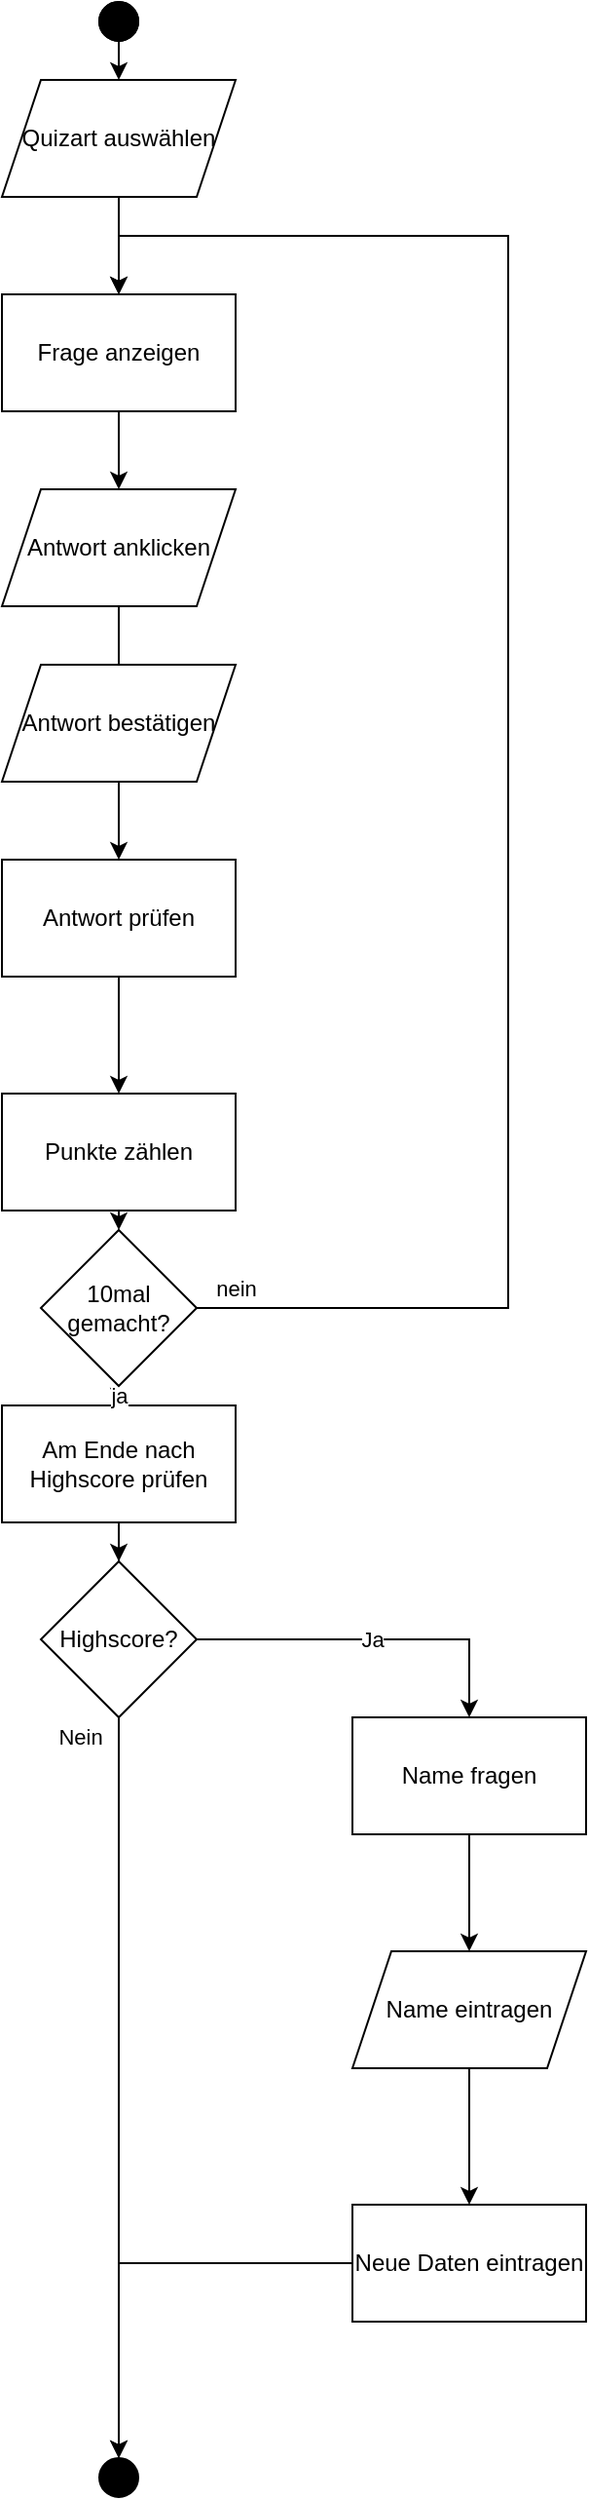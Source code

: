 <mxfile version="20.0.4" type="device"><diagram id="5BlTYT-Qh7E4jrstt0hI" name="Page-1"><mxGraphModel dx="1182" dy="764" grid="1" gridSize="10" guides="1" tooltips="1" connect="1" arrows="1" fold="1" page="1" pageScale="1" pageWidth="827" pageHeight="1169" math="0" shadow="0"><root><mxCell id="0"/><mxCell id="1" parent="0"/><mxCell id="M4HkWsxIupQLdkD-9s5q-74" style="edgeStyle=orthogonalEdgeStyle;rounded=0;orthogonalLoop=1;jettySize=auto;html=1;entryX=0.5;entryY=0;entryDx=0;entryDy=0;" edge="1" parent="1" source="M4HkWsxIupQLdkD-9s5q-13" target="M4HkWsxIupQLdkD-9s5q-59"><mxGeometry relative="1" as="geometry"/></mxCell><mxCell id="M4HkWsxIupQLdkD-9s5q-13" value="Neue Daten eintragen" style="rounded=0;whiteSpace=wrap;html=1;" vertex="1" parent="1"><mxGeometry x="520" y="1180" width="120" height="60" as="geometry"/></mxCell><mxCell id="M4HkWsxIupQLdkD-9s5q-72" style="edgeStyle=orthogonalEdgeStyle;rounded=0;orthogonalLoop=1;jettySize=auto;html=1;entryX=0.5;entryY=0;entryDx=0;entryDy=0;" edge="1" parent="1" source="M4HkWsxIupQLdkD-9s5q-14" target="M4HkWsxIupQLdkD-9s5q-69"><mxGeometry relative="1" as="geometry"/></mxCell><mxCell id="M4HkWsxIupQLdkD-9s5q-14" value="Name fragen" style="rounded=0;whiteSpace=wrap;html=1;" vertex="1" parent="1"><mxGeometry x="520" y="930" width="120" height="60" as="geometry"/></mxCell><mxCell id="M4HkWsxIupQLdkD-9s5q-32" style="edgeStyle=orthogonalEdgeStyle;rounded=0;orthogonalLoop=1;jettySize=auto;html=1;entryX=0.5;entryY=0;entryDx=0;entryDy=0;" edge="1" parent="1" source="M4HkWsxIupQLdkD-9s5q-18" target="M4HkWsxIupQLdkD-9s5q-30"><mxGeometry relative="1" as="geometry"/></mxCell><mxCell id="M4HkWsxIupQLdkD-9s5q-18" value="Frage anzeigen" style="rounded=0;whiteSpace=wrap;html=1;" vertex="1" parent="1"><mxGeometry x="340" y="200" width="120" height="60" as="geometry"/></mxCell><mxCell id="M4HkWsxIupQLdkD-9s5q-24" value="" style="ellipse;whiteSpace=wrap;html=1;aspect=fixed;fillColor=#000000;" vertex="1" parent="1"><mxGeometry x="390" y="50" width="20" height="20" as="geometry"/></mxCell><mxCell id="M4HkWsxIupQLdkD-9s5q-34" style="edgeStyle=orthogonalEdgeStyle;rounded=0;orthogonalLoop=1;jettySize=auto;html=1;entryX=0.5;entryY=0;entryDx=0;entryDy=0;" edge="1" parent="1" source="M4HkWsxIupQLdkD-9s5q-30"><mxGeometry relative="1" as="geometry"><mxPoint x="400" y="420" as="targetPoint"/></mxGeometry></mxCell><mxCell id="M4HkWsxIupQLdkD-9s5q-30" value="Antwort anklicken" style="shape=parallelogram;perimeter=parallelogramPerimeter;whiteSpace=wrap;html=1;fixedSize=1;" vertex="1" parent="1"><mxGeometry x="340" y="300" width="120" height="60" as="geometry"/></mxCell><mxCell id="M4HkWsxIupQLdkD-9s5q-48" style="edgeStyle=orthogonalEdgeStyle;rounded=0;orthogonalLoop=1;jettySize=auto;html=1;entryX=0.5;entryY=0;entryDx=0;entryDy=0;" edge="1" parent="1" source="M4HkWsxIupQLdkD-9s5q-39" target="M4HkWsxIupQLdkD-9s5q-46"><mxGeometry relative="1" as="geometry"/></mxCell><mxCell id="M4HkWsxIupQLdkD-9s5q-39" value="Antwort bestätigen" style="shape=parallelogram;perimeter=parallelogramPerimeter;whiteSpace=wrap;html=1;fixedSize=1;" vertex="1" parent="1"><mxGeometry x="340" y="390" width="120" height="60" as="geometry"/></mxCell><mxCell id="M4HkWsxIupQLdkD-9s5q-83" style="edgeStyle=orthogonalEdgeStyle;rounded=0;orthogonalLoop=1;jettySize=auto;html=1;exitX=0.5;exitY=1;exitDx=0;exitDy=0;entryX=0.5;entryY=0;entryDx=0;entryDy=0;" edge="1" parent="1" source="M4HkWsxIupQLdkD-9s5q-41" target="M4HkWsxIupQLdkD-9s5q-81"><mxGeometry relative="1" as="geometry"/></mxCell><mxCell id="M4HkWsxIupQLdkD-9s5q-41" value="Punkte zählen" style="rounded=0;whiteSpace=wrap;html=1;" vertex="1" parent="1"><mxGeometry x="340" y="610" width="120" height="60" as="geometry"/></mxCell><mxCell id="M4HkWsxIupQLdkD-9s5q-51" style="edgeStyle=orthogonalEdgeStyle;rounded=0;orthogonalLoop=1;jettySize=auto;html=1;" edge="1" parent="1" source="M4HkWsxIupQLdkD-9s5q-46" target="M4HkWsxIupQLdkD-9s5q-41"><mxGeometry relative="1" as="geometry"/></mxCell><mxCell id="M4HkWsxIupQLdkD-9s5q-46" value="Antwort prüfen" style="rounded=0;whiteSpace=wrap;html=1;" vertex="1" parent="1"><mxGeometry x="340" y="490" width="120" height="60" as="geometry"/></mxCell><mxCell id="M4HkWsxIupQLdkD-9s5q-71" style="edgeStyle=orthogonalEdgeStyle;rounded=0;orthogonalLoop=1;jettySize=auto;html=1;" edge="1" parent="1" source="M4HkWsxIupQLdkD-9s5q-54" target="M4HkWsxIupQLdkD-9s5q-62"><mxGeometry relative="1" as="geometry"/></mxCell><mxCell id="M4HkWsxIupQLdkD-9s5q-54" value="Am Ende nach Highscore prüfen" style="rounded=0;whiteSpace=wrap;html=1;" vertex="1" parent="1"><mxGeometry x="340" y="770" width="120" height="60" as="geometry"/></mxCell><mxCell id="M4HkWsxIupQLdkD-9s5q-78" style="edgeStyle=orthogonalEdgeStyle;rounded=0;orthogonalLoop=1;jettySize=auto;html=1;exitX=0.5;exitY=1;exitDx=0;exitDy=0;" edge="1" parent="1" source="M4HkWsxIupQLdkD-9s5q-58"><mxGeometry relative="1" as="geometry"><mxPoint x="400" y="90" as="targetPoint"/><Array as="points"><mxPoint x="400" y="90"/></Array></mxGeometry></mxCell><mxCell id="M4HkWsxIupQLdkD-9s5q-58" value="" style="ellipse;whiteSpace=wrap;html=1;aspect=fixed;fillColor=#000000;" vertex="1" parent="1"><mxGeometry x="390" y="50" width="20" height="20" as="geometry"/></mxCell><mxCell id="M4HkWsxIupQLdkD-9s5q-59" value="" style="ellipse;whiteSpace=wrap;html=1;aspect=fixed;fillColor=#000000;" vertex="1" parent="1"><mxGeometry x="390" y="1310" width="20" height="20" as="geometry"/></mxCell><mxCell id="M4HkWsxIupQLdkD-9s5q-68" value="Nein" style="edgeStyle=orthogonalEdgeStyle;rounded=0;orthogonalLoop=1;jettySize=auto;html=1;entryX=0.5;entryY=0;entryDx=0;entryDy=0;" edge="1" parent="1" source="M4HkWsxIupQLdkD-9s5q-62" target="M4HkWsxIupQLdkD-9s5q-59"><mxGeometry x="-0.947" y="-20" relative="1" as="geometry"><mxPoint x="200" y="930" as="targetPoint"/><mxPoint as="offset"/></mxGeometry></mxCell><mxCell id="M4HkWsxIupQLdkD-9s5q-70" value="Ja" style="edgeStyle=orthogonalEdgeStyle;rounded=0;orthogonalLoop=1;jettySize=auto;html=1;entryX=0.5;entryY=0;entryDx=0;entryDy=0;" edge="1" parent="1" source="M4HkWsxIupQLdkD-9s5q-62" target="M4HkWsxIupQLdkD-9s5q-14"><mxGeometry relative="1" as="geometry"/></mxCell><mxCell id="M4HkWsxIupQLdkD-9s5q-62" value="Highscore?" style="rhombus;whiteSpace=wrap;html=1;fillColor=default;gradientColor=none;" vertex="1" parent="1"><mxGeometry x="360" y="850" width="80" height="80" as="geometry"/></mxCell><mxCell id="M4HkWsxIupQLdkD-9s5q-73" style="edgeStyle=orthogonalEdgeStyle;rounded=0;orthogonalLoop=1;jettySize=auto;html=1;entryX=0.5;entryY=0;entryDx=0;entryDy=0;" edge="1" parent="1" source="M4HkWsxIupQLdkD-9s5q-69" target="M4HkWsxIupQLdkD-9s5q-13"><mxGeometry relative="1" as="geometry"/></mxCell><mxCell id="M4HkWsxIupQLdkD-9s5q-69" value="Name eintragen" style="shape=parallelogram;perimeter=parallelogramPerimeter;whiteSpace=wrap;html=1;fixedSize=1;" vertex="1" parent="1"><mxGeometry x="520" y="1050" width="120" height="60" as="geometry"/></mxCell><mxCell id="M4HkWsxIupQLdkD-9s5q-79" style="edgeStyle=orthogonalEdgeStyle;rounded=0;orthogonalLoop=1;jettySize=auto;html=1;entryX=0.5;entryY=0;entryDx=0;entryDy=0;" edge="1" parent="1" source="M4HkWsxIupQLdkD-9s5q-77" target="M4HkWsxIupQLdkD-9s5q-18"><mxGeometry relative="1" as="geometry"/></mxCell><mxCell id="M4HkWsxIupQLdkD-9s5q-77" value="Quizart auswählen" style="shape=parallelogram;perimeter=parallelogramPerimeter;whiteSpace=wrap;html=1;fixedSize=1;fillColor=default;gradientColor=none;" vertex="1" parent="1"><mxGeometry x="340" y="90" width="120" height="60" as="geometry"/></mxCell><mxCell id="M4HkWsxIupQLdkD-9s5q-82" value="ja" style="edgeStyle=orthogonalEdgeStyle;rounded=0;orthogonalLoop=1;jettySize=auto;html=1;exitX=0.5;exitY=1;exitDx=0;exitDy=0;entryX=0.5;entryY=0;entryDx=0;entryDy=0;" edge="1" parent="1" source="M4HkWsxIupQLdkD-9s5q-81" target="M4HkWsxIupQLdkD-9s5q-54"><mxGeometry relative="1" as="geometry"/></mxCell><mxCell id="M4HkWsxIupQLdkD-9s5q-84" value="nein" style="edgeStyle=orthogonalEdgeStyle;rounded=0;orthogonalLoop=1;jettySize=auto;html=1;exitX=1;exitY=0.5;exitDx=0;exitDy=0;" edge="1" parent="1" source="M4HkWsxIupQLdkD-9s5q-81"><mxGeometry x="-0.957" y="10" relative="1" as="geometry"><mxPoint x="400" y="200" as="targetPoint"/><Array as="points"><mxPoint x="600" y="720"/><mxPoint x="600" y="170"/><mxPoint x="400" y="170"/></Array><mxPoint as="offset"/></mxGeometry></mxCell><mxCell id="M4HkWsxIupQLdkD-9s5q-81" value="10mal gemacht?" style="rhombus;whiteSpace=wrap;html=1;fillColor=default;gradientColor=none;" vertex="1" parent="1"><mxGeometry x="360" y="680" width="80" height="80" as="geometry"/></mxCell></root></mxGraphModel></diagram></mxfile>